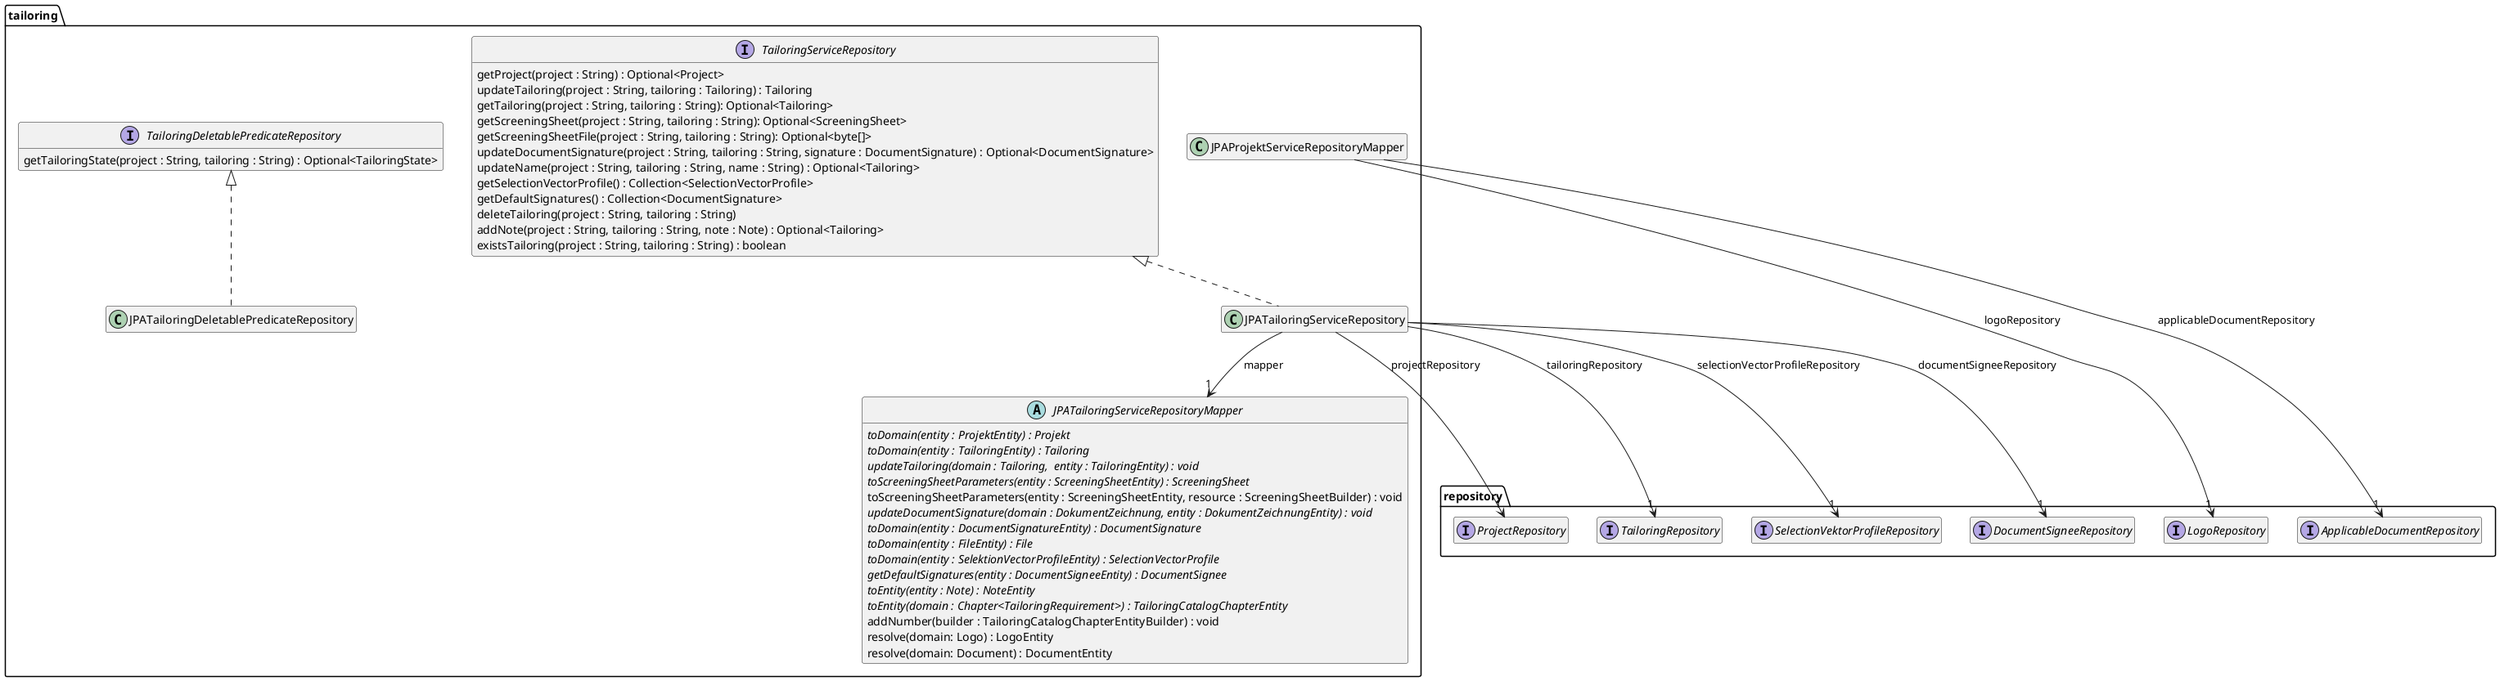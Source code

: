 @startuml Ebene3.png
hide empty members

package repository {
    interface LogoRepository
    interface ProjectRepository
    interface TailoringRepository
    interface SelectionVektorProfileRepository
    interface DocumentSigneeRepository
    interface ApplicableDocumentRepository
}

package tailoring {

    interface TailoringServiceRepository {
        getProject(project : String) : Optional<Project>
        updateTailoring(project : String, tailoring : Tailoring) : Tailoring
        getTailoring(project : String, tailoring : String): Optional<Tailoring>
        getScreeningSheet(project : String, tailoring : String): Optional<ScreeningSheet>
        getScreeningSheetFile(project : String, tailoring : String): Optional<byte[]>
        updateDocumentSignature(project : String, tailoring : String, signature : DocumentSignature) : Optional<DocumentSignature>
        updateName(project : String, tailoring : String, name : String) : Optional<Tailoring>
        getSelectionVectorProfile() : Collection<SelectionVectorProfile>
        getDefaultSignatures() : Collection<DocumentSignature>
        deleteTailoring(project : String, tailoring : String)
        addNote(project : String, tailoring : String, note : Note) : Optional<Tailoring>
        existsTailoring(project : String, tailoring : String) : boolean
    }

    abstract class JPATailoringServiceRepositoryMapper {
        {abstract} toDomain(entity : ProjektEntity) : Projekt
        {abstract} toDomain(entity : TailoringEntity) : Tailoring
        {abstract} updateTailoring(domain : Tailoring,  entity : TailoringEntity) : void
        {abstract} toScreeningSheetParameters(entity : ScreeningSheetEntity) : ScreeningSheet
        toScreeningSheetParameters(entity : ScreeningSheetEntity, resource : ScreeningSheetBuilder) : void
        {abstract} updateDocumentSignature(domain : DokumentZeichnung, entity : DokumentZeichnungEntity) : void
        {abstract} toDomain(entity : DocumentSignatureEntity) : DocumentSignature
        {abstract} toDomain(entity : FileEntity) : File
        {abstract} toDomain(entity : SelektionVectorProfileEntity) : SelectionVectorProfile
        {abstract} getDefaultSignatures(entity : DocumentSigneeEntity) : DocumentSignee
        {abstract} toEntity(entity : Note) : NoteEntity
        {abstract} toEntity(domain : Chapter<TailoringRequirement>) : TailoringCatalogChapterEntity
        addNumber(builder : TailoringCatalogChapterEntityBuilder) : void
        resolve(domain: Logo) : LogoEntity
        resolve(domain: Document) : DocumentEntity
    }
    JPAProjektServiceRepositoryMapper -->  "1" LogoRepository : logoRepository
    JPAProjektServiceRepositoryMapper -->  "1" ApplicableDocumentRepository : applicableDocumentRepository

    class JPATailoringServiceRepository {
    }
    TailoringServiceRepository <|.. JPATailoringServiceRepository
    JPATailoringServiceRepository --> "1" JPATailoringServiceRepositoryMapper : mapper
    JPATailoringServiceRepository --> "1" ProjectRepository : projectRepository
    JPATailoringServiceRepository --> "1" TailoringRepository : tailoringRepository
    JPATailoringServiceRepository --> "1" SelectionVektorProfileRepository : selectionVectorProfileRepository
    JPATailoringServiceRepository --> "1" DocumentSigneeRepository : documentSigneeRepository

    interface TailoringDeletablePredicateRepository {
        getTailoringState(project : String, tailoring : String) : Optional<TailoringState>
    }
    class JPATailoringDeletablePredicateRepository {
    }
    TailoringDeletablePredicateRepository <|.. JPATailoringDeletablePredicateRepository

}
@enduml
